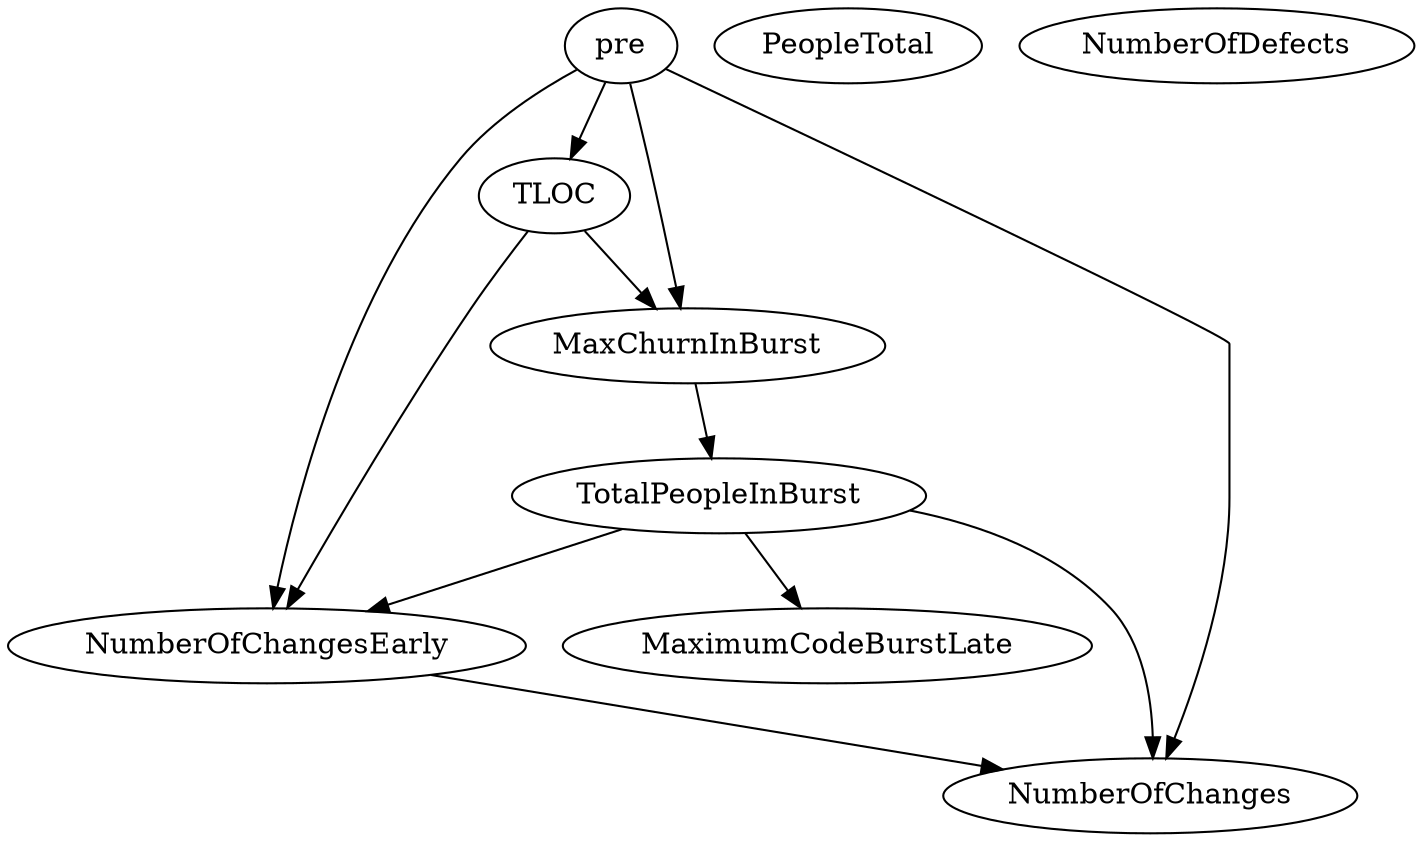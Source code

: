 digraph {
   NumberOfChangesEarly;
   PeopleTotal;
   NumberOfDefects;
   TotalPeopleInBurst;
   MaximumCodeBurstLate;
   MaxChurnInBurst;
   TLOC;
   NumberOfChanges;
   pre;
   NumberOfChangesEarly -> NumberOfChanges;
   TotalPeopleInBurst -> NumberOfChangesEarly;
   TotalPeopleInBurst -> MaximumCodeBurstLate;
   TotalPeopleInBurst -> NumberOfChanges;
   MaxChurnInBurst -> TotalPeopleInBurst;
   TLOC -> NumberOfChangesEarly;
   TLOC -> MaxChurnInBurst;
   pre -> NumberOfChangesEarly;
   pre -> MaxChurnInBurst;
   pre -> TLOC;
   pre -> NumberOfChanges;
}
